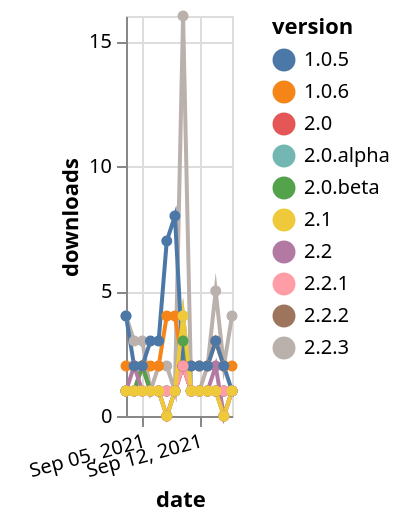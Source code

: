 {"$schema": "https://vega.github.io/schema/vega-lite/v5.json", "description": "A simple bar chart with embedded data.", "data": {"values": [{"date": "2021-09-03", "total": 153, "delta": 4, "version": "2.2.3"}, {"date": "2021-09-04", "total": 156, "delta": 3, "version": "2.2.3"}, {"date": "2021-09-05", "total": 159, "delta": 3, "version": "2.2.3"}, {"date": "2021-09-06", "total": 160, "delta": 1, "version": "2.2.3"}, {"date": "2021-09-07", "total": 162, "delta": 2, "version": "2.2.3"}, {"date": "2021-09-08", "total": 164, "delta": 2, "version": "2.2.3"}, {"date": "2021-09-09", "total": 165, "delta": 1, "version": "2.2.3"}, {"date": "2021-09-10", "total": 181, "delta": 16, "version": "2.2.3"}, {"date": "2021-09-11", "total": 182, "delta": 1, "version": "2.2.3"}, {"date": "2021-09-12", "total": 183, "delta": 1, "version": "2.2.3"}, {"date": "2021-09-13", "total": 185, "delta": 2, "version": "2.2.3"}, {"date": "2021-09-14", "total": 190, "delta": 5, "version": "2.2.3"}, {"date": "2021-09-15", "total": 192, "delta": 2, "version": "2.2.3"}, {"date": "2021-09-16", "total": 196, "delta": 4, "version": "2.2.3"}, {"date": "2021-09-03", "total": 167, "delta": 1, "version": "2.0"}, {"date": "2021-09-04", "total": 168, "delta": 1, "version": "2.0"}, {"date": "2021-09-05", "total": 170, "delta": 2, "version": "2.0"}, {"date": "2021-09-06", "total": 171, "delta": 1, "version": "2.0"}, {"date": "2021-09-07", "total": 172, "delta": 1, "version": "2.0"}, {"date": "2021-09-08", "total": 172, "delta": 0, "version": "2.0"}, {"date": "2021-09-09", "total": 173, "delta": 1, "version": "2.0"}, {"date": "2021-09-10", "total": 175, "delta": 2, "version": "2.0"}, {"date": "2021-09-11", "total": 176, "delta": 1, "version": "2.0"}, {"date": "2021-09-12", "total": 177, "delta": 1, "version": "2.0"}, {"date": "2021-09-13", "total": 178, "delta": 1, "version": "2.0"}, {"date": "2021-09-14", "total": 179, "delta": 1, "version": "2.0"}, {"date": "2021-09-15", "total": 179, "delta": 0, "version": "2.0"}, {"date": "2021-09-16", "total": 180, "delta": 1, "version": "2.0"}, {"date": "2021-09-03", "total": 270, "delta": 1, "version": "2.0.alpha"}, {"date": "2021-09-04", "total": 271, "delta": 1, "version": "2.0.alpha"}, {"date": "2021-09-05", "total": 272, "delta": 1, "version": "2.0.alpha"}, {"date": "2021-09-06", "total": 273, "delta": 1, "version": "2.0.alpha"}, {"date": "2021-09-07", "total": 274, "delta": 1, "version": "2.0.alpha"}, {"date": "2021-09-08", "total": 275, "delta": 1, "version": "2.0.alpha"}, {"date": "2021-09-09", "total": 276, "delta": 1, "version": "2.0.alpha"}, {"date": "2021-09-10", "total": 280, "delta": 4, "version": "2.0.alpha"}, {"date": "2021-09-11", "total": 281, "delta": 1, "version": "2.0.alpha"}, {"date": "2021-09-12", "total": 282, "delta": 1, "version": "2.0.alpha"}, {"date": "2021-09-13", "total": 283, "delta": 1, "version": "2.0.alpha"}, {"date": "2021-09-14", "total": 284, "delta": 1, "version": "2.0.alpha"}, {"date": "2021-09-15", "total": 285, "delta": 1, "version": "2.0.alpha"}, {"date": "2021-09-16", "total": 286, "delta": 1, "version": "2.0.alpha"}, {"date": "2021-09-03", "total": 261, "delta": 1, "version": "2.0.beta"}, {"date": "2021-09-04", "total": 262, "delta": 1, "version": "2.0.beta"}, {"date": "2021-09-05", "total": 264, "delta": 2, "version": "2.0.beta"}, {"date": "2021-09-06", "total": 265, "delta": 1, "version": "2.0.beta"}, {"date": "2021-09-07", "total": 266, "delta": 1, "version": "2.0.beta"}, {"date": "2021-09-08", "total": 267, "delta": 1, "version": "2.0.beta"}, {"date": "2021-09-09", "total": 268, "delta": 1, "version": "2.0.beta"}, {"date": "2021-09-10", "total": 271, "delta": 3, "version": "2.0.beta"}, {"date": "2021-09-11", "total": 272, "delta": 1, "version": "2.0.beta"}, {"date": "2021-09-12", "total": 273, "delta": 1, "version": "2.0.beta"}, {"date": "2021-09-13", "total": 274, "delta": 1, "version": "2.0.beta"}, {"date": "2021-09-14", "total": 275, "delta": 1, "version": "2.0.beta"}, {"date": "2021-09-15", "total": 276, "delta": 1, "version": "2.0.beta"}, {"date": "2021-09-16", "total": 277, "delta": 1, "version": "2.0.beta"}, {"date": "2021-09-03", "total": 1938, "delta": 2, "version": "1.0.6"}, {"date": "2021-09-04", "total": 1940, "delta": 2, "version": "1.0.6"}, {"date": "2021-09-05", "total": 1942, "delta": 2, "version": "1.0.6"}, {"date": "2021-09-06", "total": 1944, "delta": 2, "version": "1.0.6"}, {"date": "2021-09-07", "total": 1946, "delta": 2, "version": "1.0.6"}, {"date": "2021-09-08", "total": 1950, "delta": 4, "version": "1.0.6"}, {"date": "2021-09-09", "total": 1954, "delta": 4, "version": "1.0.6"}, {"date": "2021-09-10", "total": 1956, "delta": 2, "version": "1.0.6"}, {"date": "2021-09-11", "total": 1958, "delta": 2, "version": "1.0.6"}, {"date": "2021-09-12", "total": 1960, "delta": 2, "version": "1.0.6"}, {"date": "2021-09-13", "total": 1962, "delta": 2, "version": "1.0.6"}, {"date": "2021-09-14", "total": 1965, "delta": 3, "version": "1.0.6"}, {"date": "2021-09-15", "total": 1967, "delta": 2, "version": "1.0.6"}, {"date": "2021-09-16", "total": 1969, "delta": 2, "version": "1.0.6"}, {"date": "2021-09-03", "total": 127, "delta": 1, "version": "2.2"}, {"date": "2021-09-04", "total": 129, "delta": 2, "version": "2.2"}, {"date": "2021-09-05", "total": 130, "delta": 1, "version": "2.2"}, {"date": "2021-09-06", "total": 131, "delta": 1, "version": "2.2"}, {"date": "2021-09-07", "total": 132, "delta": 1, "version": "2.2"}, {"date": "2021-09-08", "total": 132, "delta": 0, "version": "2.2"}, {"date": "2021-09-09", "total": 133, "delta": 1, "version": "2.2"}, {"date": "2021-09-10", "total": 135, "delta": 2, "version": "2.2"}, {"date": "2021-09-11", "total": 136, "delta": 1, "version": "2.2"}, {"date": "2021-09-12", "total": 137, "delta": 1, "version": "2.2"}, {"date": "2021-09-13", "total": 138, "delta": 1, "version": "2.2"}, {"date": "2021-09-14", "total": 140, "delta": 2, "version": "2.2"}, {"date": "2021-09-15", "total": 140, "delta": 0, "version": "2.2"}, {"date": "2021-09-16", "total": 141, "delta": 1, "version": "2.2"}, {"date": "2021-09-03", "total": 232, "delta": 1, "version": "2.2.2"}, {"date": "2021-09-04", "total": 233, "delta": 1, "version": "2.2.2"}, {"date": "2021-09-05", "total": 234, "delta": 1, "version": "2.2.2"}, {"date": "2021-09-06", "total": 235, "delta": 1, "version": "2.2.2"}, {"date": "2021-09-07", "total": 236, "delta": 1, "version": "2.2.2"}, {"date": "2021-09-08", "total": 237, "delta": 1, "version": "2.2.2"}, {"date": "2021-09-09", "total": 238, "delta": 1, "version": "2.2.2"}, {"date": "2021-09-10", "total": 240, "delta": 2, "version": "2.2.2"}, {"date": "2021-09-11", "total": 241, "delta": 1, "version": "2.2.2"}, {"date": "2021-09-12", "total": 242, "delta": 1, "version": "2.2.2"}, {"date": "2021-09-13", "total": 243, "delta": 1, "version": "2.2.2"}, {"date": "2021-09-14", "total": 244, "delta": 1, "version": "2.2.2"}, {"date": "2021-09-15", "total": 245, "delta": 1, "version": "2.2.2"}, {"date": "2021-09-16", "total": 246, "delta": 1, "version": "2.2.2"}, {"date": "2021-09-03", "total": 2071, "delta": 4, "version": "1.0.5"}, {"date": "2021-09-04", "total": 2073, "delta": 2, "version": "1.0.5"}, {"date": "2021-09-05", "total": 2075, "delta": 2, "version": "1.0.5"}, {"date": "2021-09-06", "total": 2078, "delta": 3, "version": "1.0.5"}, {"date": "2021-09-07", "total": 2081, "delta": 3, "version": "1.0.5"}, {"date": "2021-09-08", "total": 2088, "delta": 7, "version": "1.0.5"}, {"date": "2021-09-09", "total": 2096, "delta": 8, "version": "1.0.5"}, {"date": "2021-09-10", "total": 2098, "delta": 2, "version": "1.0.5"}, {"date": "2021-09-11", "total": 2100, "delta": 2, "version": "1.0.5"}, {"date": "2021-09-12", "total": 2102, "delta": 2, "version": "1.0.5"}, {"date": "2021-09-13", "total": 2104, "delta": 2, "version": "1.0.5"}, {"date": "2021-09-14", "total": 2107, "delta": 3, "version": "1.0.5"}, {"date": "2021-09-15", "total": 2109, "delta": 2, "version": "1.0.5"}, {"date": "2021-09-16", "total": 2110, "delta": 1, "version": "1.0.5"}, {"date": "2021-09-03", "total": 153, "delta": 1, "version": "2.2.1"}, {"date": "2021-09-04", "total": 154, "delta": 1, "version": "2.2.1"}, {"date": "2021-09-05", "total": 155, "delta": 1, "version": "2.2.1"}, {"date": "2021-09-06", "total": 156, "delta": 1, "version": "2.2.1"}, {"date": "2021-09-07", "total": 157, "delta": 1, "version": "2.2.1"}, {"date": "2021-09-08", "total": 158, "delta": 1, "version": "2.2.1"}, {"date": "2021-09-09", "total": 159, "delta": 1, "version": "2.2.1"}, {"date": "2021-09-10", "total": 161, "delta": 2, "version": "2.2.1"}, {"date": "2021-09-11", "total": 162, "delta": 1, "version": "2.2.1"}, {"date": "2021-09-12", "total": 163, "delta": 1, "version": "2.2.1"}, {"date": "2021-09-13", "total": 164, "delta": 1, "version": "2.2.1"}, {"date": "2021-09-14", "total": 165, "delta": 1, "version": "2.2.1"}, {"date": "2021-09-15", "total": 166, "delta": 1, "version": "2.2.1"}, {"date": "2021-09-16", "total": 167, "delta": 1, "version": "2.2.1"}, {"date": "2021-09-03", "total": 226, "delta": 1, "version": "2.1"}, {"date": "2021-09-04", "total": 227, "delta": 1, "version": "2.1"}, {"date": "2021-09-05", "total": 228, "delta": 1, "version": "2.1"}, {"date": "2021-09-06", "total": 229, "delta": 1, "version": "2.1"}, {"date": "2021-09-07", "total": 230, "delta": 1, "version": "2.1"}, {"date": "2021-09-08", "total": 230, "delta": 0, "version": "2.1"}, {"date": "2021-09-09", "total": 231, "delta": 1, "version": "2.1"}, {"date": "2021-09-10", "total": 235, "delta": 4, "version": "2.1"}, {"date": "2021-09-11", "total": 236, "delta": 1, "version": "2.1"}, {"date": "2021-09-12", "total": 237, "delta": 1, "version": "2.1"}, {"date": "2021-09-13", "total": 238, "delta": 1, "version": "2.1"}, {"date": "2021-09-14", "total": 239, "delta": 1, "version": "2.1"}, {"date": "2021-09-15", "total": 239, "delta": 0, "version": "2.1"}, {"date": "2021-09-16", "total": 240, "delta": 1, "version": "2.1"}]}, "width": "container", "mark": {"type": "line", "point": {"filled": true}}, "encoding": {"x": {"field": "date", "type": "temporal", "timeUnit": "yearmonthdate", "title": "date", "axis": {"labelAngle": -15}}, "y": {"field": "delta", "type": "quantitative", "title": "downloads"}, "color": {"field": "version", "type": "nominal"}, "tooltip": {"field": "delta"}}}